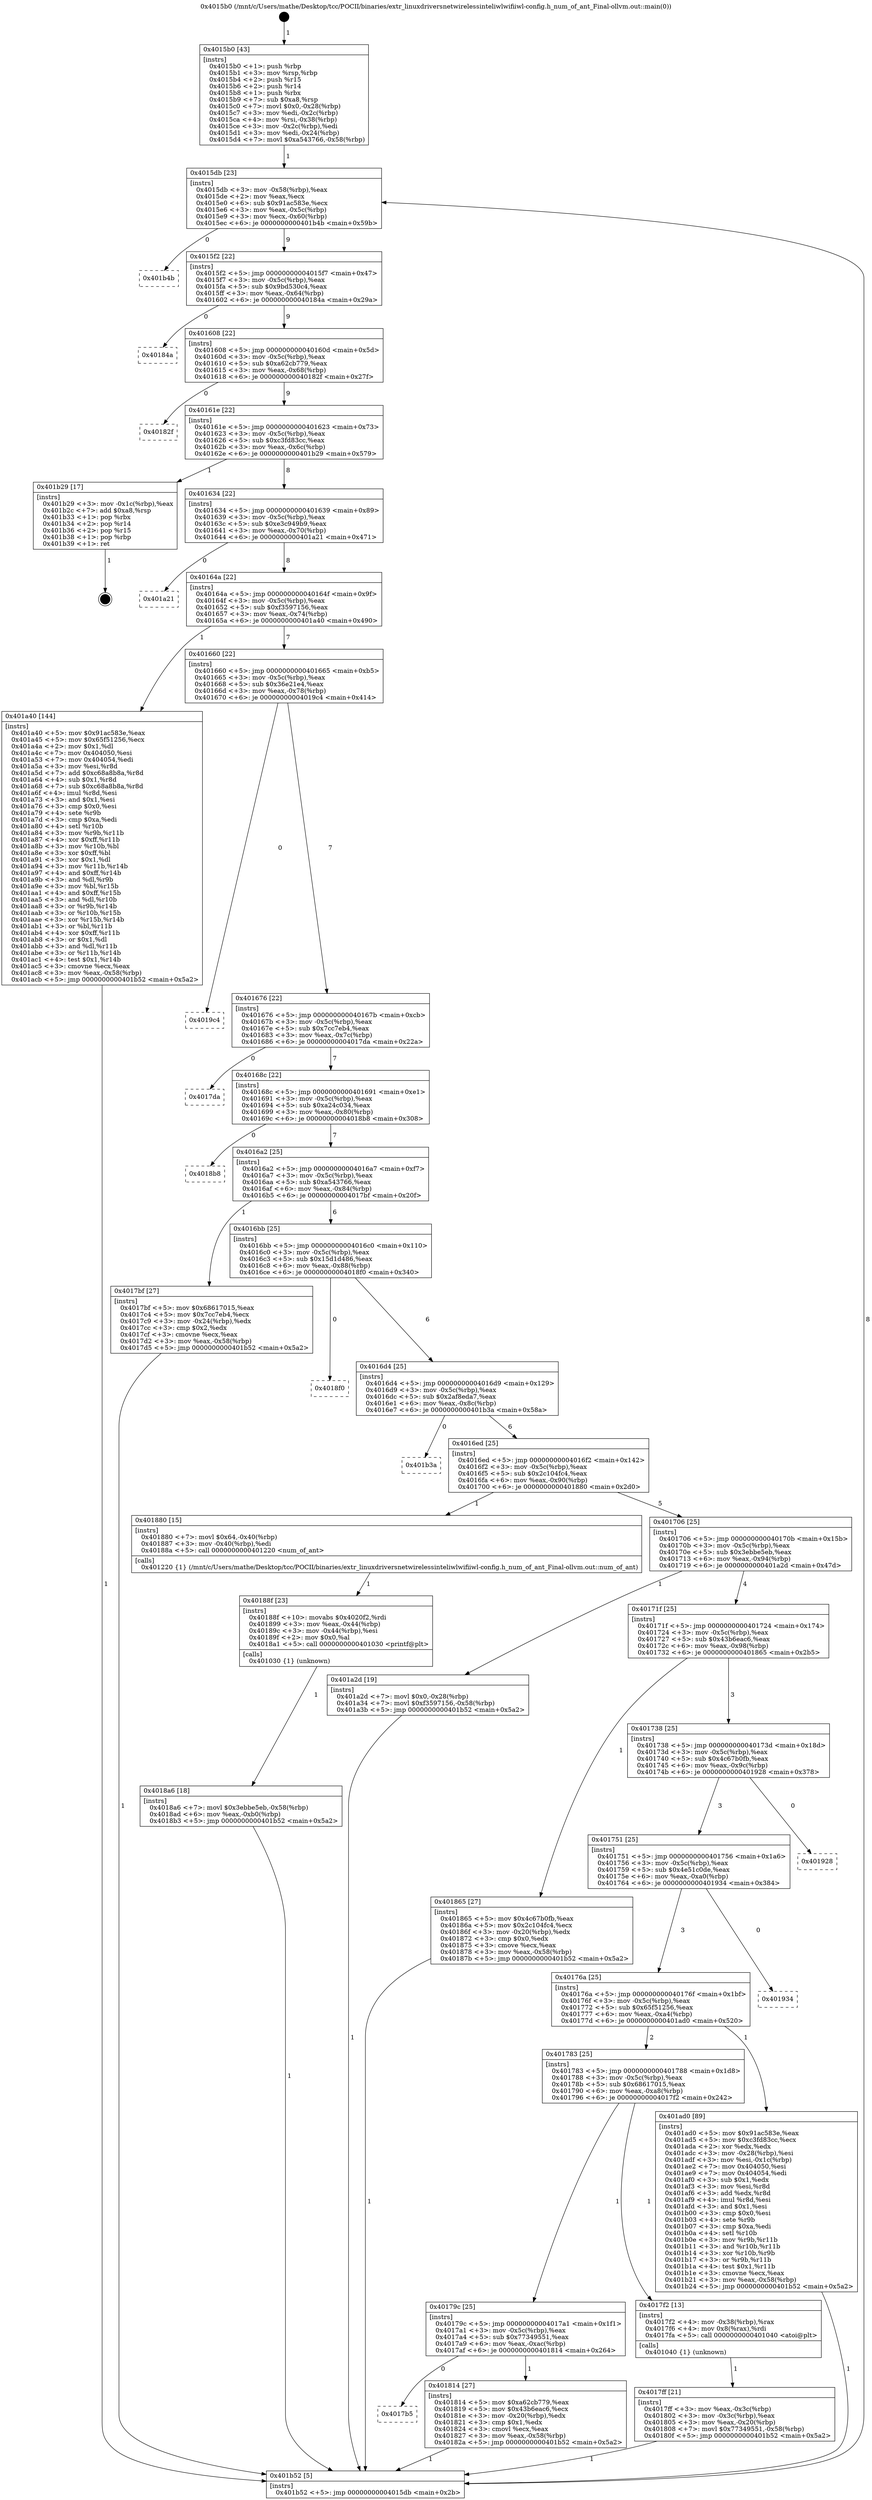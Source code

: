 digraph "0x4015b0" {
  label = "0x4015b0 (/mnt/c/Users/mathe/Desktop/tcc/POCII/binaries/extr_linuxdriversnetwirelessinteliwlwifiiwl-config.h_num_of_ant_Final-ollvm.out::main(0))"
  labelloc = "t"
  node[shape=record]

  Entry [label="",width=0.3,height=0.3,shape=circle,fillcolor=black,style=filled]
  "0x4015db" [label="{
     0x4015db [23]\l
     | [instrs]\l
     &nbsp;&nbsp;0x4015db \<+3\>: mov -0x58(%rbp),%eax\l
     &nbsp;&nbsp;0x4015de \<+2\>: mov %eax,%ecx\l
     &nbsp;&nbsp;0x4015e0 \<+6\>: sub $0x91ac583e,%ecx\l
     &nbsp;&nbsp;0x4015e6 \<+3\>: mov %eax,-0x5c(%rbp)\l
     &nbsp;&nbsp;0x4015e9 \<+3\>: mov %ecx,-0x60(%rbp)\l
     &nbsp;&nbsp;0x4015ec \<+6\>: je 0000000000401b4b \<main+0x59b\>\l
  }"]
  "0x401b4b" [label="{
     0x401b4b\l
  }", style=dashed]
  "0x4015f2" [label="{
     0x4015f2 [22]\l
     | [instrs]\l
     &nbsp;&nbsp;0x4015f2 \<+5\>: jmp 00000000004015f7 \<main+0x47\>\l
     &nbsp;&nbsp;0x4015f7 \<+3\>: mov -0x5c(%rbp),%eax\l
     &nbsp;&nbsp;0x4015fa \<+5\>: sub $0x9bd530c4,%eax\l
     &nbsp;&nbsp;0x4015ff \<+3\>: mov %eax,-0x64(%rbp)\l
     &nbsp;&nbsp;0x401602 \<+6\>: je 000000000040184a \<main+0x29a\>\l
  }"]
  Exit [label="",width=0.3,height=0.3,shape=circle,fillcolor=black,style=filled,peripheries=2]
  "0x40184a" [label="{
     0x40184a\l
  }", style=dashed]
  "0x401608" [label="{
     0x401608 [22]\l
     | [instrs]\l
     &nbsp;&nbsp;0x401608 \<+5\>: jmp 000000000040160d \<main+0x5d\>\l
     &nbsp;&nbsp;0x40160d \<+3\>: mov -0x5c(%rbp),%eax\l
     &nbsp;&nbsp;0x401610 \<+5\>: sub $0xa62cb779,%eax\l
     &nbsp;&nbsp;0x401615 \<+3\>: mov %eax,-0x68(%rbp)\l
     &nbsp;&nbsp;0x401618 \<+6\>: je 000000000040182f \<main+0x27f\>\l
  }"]
  "0x4018a6" [label="{
     0x4018a6 [18]\l
     | [instrs]\l
     &nbsp;&nbsp;0x4018a6 \<+7\>: movl $0x3ebbe5eb,-0x58(%rbp)\l
     &nbsp;&nbsp;0x4018ad \<+6\>: mov %eax,-0xb0(%rbp)\l
     &nbsp;&nbsp;0x4018b3 \<+5\>: jmp 0000000000401b52 \<main+0x5a2\>\l
  }"]
  "0x40182f" [label="{
     0x40182f\l
  }", style=dashed]
  "0x40161e" [label="{
     0x40161e [22]\l
     | [instrs]\l
     &nbsp;&nbsp;0x40161e \<+5\>: jmp 0000000000401623 \<main+0x73\>\l
     &nbsp;&nbsp;0x401623 \<+3\>: mov -0x5c(%rbp),%eax\l
     &nbsp;&nbsp;0x401626 \<+5\>: sub $0xc3fd83cc,%eax\l
     &nbsp;&nbsp;0x40162b \<+3\>: mov %eax,-0x6c(%rbp)\l
     &nbsp;&nbsp;0x40162e \<+6\>: je 0000000000401b29 \<main+0x579\>\l
  }"]
  "0x40188f" [label="{
     0x40188f [23]\l
     | [instrs]\l
     &nbsp;&nbsp;0x40188f \<+10\>: movabs $0x4020f2,%rdi\l
     &nbsp;&nbsp;0x401899 \<+3\>: mov %eax,-0x44(%rbp)\l
     &nbsp;&nbsp;0x40189c \<+3\>: mov -0x44(%rbp),%esi\l
     &nbsp;&nbsp;0x40189f \<+2\>: mov $0x0,%al\l
     &nbsp;&nbsp;0x4018a1 \<+5\>: call 0000000000401030 \<printf@plt\>\l
     | [calls]\l
     &nbsp;&nbsp;0x401030 \{1\} (unknown)\l
  }"]
  "0x401b29" [label="{
     0x401b29 [17]\l
     | [instrs]\l
     &nbsp;&nbsp;0x401b29 \<+3\>: mov -0x1c(%rbp),%eax\l
     &nbsp;&nbsp;0x401b2c \<+7\>: add $0xa8,%rsp\l
     &nbsp;&nbsp;0x401b33 \<+1\>: pop %rbx\l
     &nbsp;&nbsp;0x401b34 \<+2\>: pop %r14\l
     &nbsp;&nbsp;0x401b36 \<+2\>: pop %r15\l
     &nbsp;&nbsp;0x401b38 \<+1\>: pop %rbp\l
     &nbsp;&nbsp;0x401b39 \<+1\>: ret\l
  }"]
  "0x401634" [label="{
     0x401634 [22]\l
     | [instrs]\l
     &nbsp;&nbsp;0x401634 \<+5\>: jmp 0000000000401639 \<main+0x89\>\l
     &nbsp;&nbsp;0x401639 \<+3\>: mov -0x5c(%rbp),%eax\l
     &nbsp;&nbsp;0x40163c \<+5\>: sub $0xe3c949b9,%eax\l
     &nbsp;&nbsp;0x401641 \<+3\>: mov %eax,-0x70(%rbp)\l
     &nbsp;&nbsp;0x401644 \<+6\>: je 0000000000401a21 \<main+0x471\>\l
  }"]
  "0x4017b5" [label="{
     0x4017b5\l
  }", style=dashed]
  "0x401a21" [label="{
     0x401a21\l
  }", style=dashed]
  "0x40164a" [label="{
     0x40164a [22]\l
     | [instrs]\l
     &nbsp;&nbsp;0x40164a \<+5\>: jmp 000000000040164f \<main+0x9f\>\l
     &nbsp;&nbsp;0x40164f \<+3\>: mov -0x5c(%rbp),%eax\l
     &nbsp;&nbsp;0x401652 \<+5\>: sub $0xf3597156,%eax\l
     &nbsp;&nbsp;0x401657 \<+3\>: mov %eax,-0x74(%rbp)\l
     &nbsp;&nbsp;0x40165a \<+6\>: je 0000000000401a40 \<main+0x490\>\l
  }"]
  "0x401814" [label="{
     0x401814 [27]\l
     | [instrs]\l
     &nbsp;&nbsp;0x401814 \<+5\>: mov $0xa62cb779,%eax\l
     &nbsp;&nbsp;0x401819 \<+5\>: mov $0x43b6eac6,%ecx\l
     &nbsp;&nbsp;0x40181e \<+3\>: mov -0x20(%rbp),%edx\l
     &nbsp;&nbsp;0x401821 \<+3\>: cmp $0x1,%edx\l
     &nbsp;&nbsp;0x401824 \<+3\>: cmovl %ecx,%eax\l
     &nbsp;&nbsp;0x401827 \<+3\>: mov %eax,-0x58(%rbp)\l
     &nbsp;&nbsp;0x40182a \<+5\>: jmp 0000000000401b52 \<main+0x5a2\>\l
  }"]
  "0x401a40" [label="{
     0x401a40 [144]\l
     | [instrs]\l
     &nbsp;&nbsp;0x401a40 \<+5\>: mov $0x91ac583e,%eax\l
     &nbsp;&nbsp;0x401a45 \<+5\>: mov $0x65f51256,%ecx\l
     &nbsp;&nbsp;0x401a4a \<+2\>: mov $0x1,%dl\l
     &nbsp;&nbsp;0x401a4c \<+7\>: mov 0x404050,%esi\l
     &nbsp;&nbsp;0x401a53 \<+7\>: mov 0x404054,%edi\l
     &nbsp;&nbsp;0x401a5a \<+3\>: mov %esi,%r8d\l
     &nbsp;&nbsp;0x401a5d \<+7\>: add $0xc68a8b8a,%r8d\l
     &nbsp;&nbsp;0x401a64 \<+4\>: sub $0x1,%r8d\l
     &nbsp;&nbsp;0x401a68 \<+7\>: sub $0xc68a8b8a,%r8d\l
     &nbsp;&nbsp;0x401a6f \<+4\>: imul %r8d,%esi\l
     &nbsp;&nbsp;0x401a73 \<+3\>: and $0x1,%esi\l
     &nbsp;&nbsp;0x401a76 \<+3\>: cmp $0x0,%esi\l
     &nbsp;&nbsp;0x401a79 \<+4\>: sete %r9b\l
     &nbsp;&nbsp;0x401a7d \<+3\>: cmp $0xa,%edi\l
     &nbsp;&nbsp;0x401a80 \<+4\>: setl %r10b\l
     &nbsp;&nbsp;0x401a84 \<+3\>: mov %r9b,%r11b\l
     &nbsp;&nbsp;0x401a87 \<+4\>: xor $0xff,%r11b\l
     &nbsp;&nbsp;0x401a8b \<+3\>: mov %r10b,%bl\l
     &nbsp;&nbsp;0x401a8e \<+3\>: xor $0xff,%bl\l
     &nbsp;&nbsp;0x401a91 \<+3\>: xor $0x1,%dl\l
     &nbsp;&nbsp;0x401a94 \<+3\>: mov %r11b,%r14b\l
     &nbsp;&nbsp;0x401a97 \<+4\>: and $0xff,%r14b\l
     &nbsp;&nbsp;0x401a9b \<+3\>: and %dl,%r9b\l
     &nbsp;&nbsp;0x401a9e \<+3\>: mov %bl,%r15b\l
     &nbsp;&nbsp;0x401aa1 \<+4\>: and $0xff,%r15b\l
     &nbsp;&nbsp;0x401aa5 \<+3\>: and %dl,%r10b\l
     &nbsp;&nbsp;0x401aa8 \<+3\>: or %r9b,%r14b\l
     &nbsp;&nbsp;0x401aab \<+3\>: or %r10b,%r15b\l
     &nbsp;&nbsp;0x401aae \<+3\>: xor %r15b,%r14b\l
     &nbsp;&nbsp;0x401ab1 \<+3\>: or %bl,%r11b\l
     &nbsp;&nbsp;0x401ab4 \<+4\>: xor $0xff,%r11b\l
     &nbsp;&nbsp;0x401ab8 \<+3\>: or $0x1,%dl\l
     &nbsp;&nbsp;0x401abb \<+3\>: and %dl,%r11b\l
     &nbsp;&nbsp;0x401abe \<+3\>: or %r11b,%r14b\l
     &nbsp;&nbsp;0x401ac1 \<+4\>: test $0x1,%r14b\l
     &nbsp;&nbsp;0x401ac5 \<+3\>: cmovne %ecx,%eax\l
     &nbsp;&nbsp;0x401ac8 \<+3\>: mov %eax,-0x58(%rbp)\l
     &nbsp;&nbsp;0x401acb \<+5\>: jmp 0000000000401b52 \<main+0x5a2\>\l
  }"]
  "0x401660" [label="{
     0x401660 [22]\l
     | [instrs]\l
     &nbsp;&nbsp;0x401660 \<+5\>: jmp 0000000000401665 \<main+0xb5\>\l
     &nbsp;&nbsp;0x401665 \<+3\>: mov -0x5c(%rbp),%eax\l
     &nbsp;&nbsp;0x401668 \<+5\>: sub $0x36e21e4,%eax\l
     &nbsp;&nbsp;0x40166d \<+3\>: mov %eax,-0x78(%rbp)\l
     &nbsp;&nbsp;0x401670 \<+6\>: je 00000000004019c4 \<main+0x414\>\l
  }"]
  "0x4017ff" [label="{
     0x4017ff [21]\l
     | [instrs]\l
     &nbsp;&nbsp;0x4017ff \<+3\>: mov %eax,-0x3c(%rbp)\l
     &nbsp;&nbsp;0x401802 \<+3\>: mov -0x3c(%rbp),%eax\l
     &nbsp;&nbsp;0x401805 \<+3\>: mov %eax,-0x20(%rbp)\l
     &nbsp;&nbsp;0x401808 \<+7\>: movl $0x77349551,-0x58(%rbp)\l
     &nbsp;&nbsp;0x40180f \<+5\>: jmp 0000000000401b52 \<main+0x5a2\>\l
  }"]
  "0x4019c4" [label="{
     0x4019c4\l
  }", style=dashed]
  "0x401676" [label="{
     0x401676 [22]\l
     | [instrs]\l
     &nbsp;&nbsp;0x401676 \<+5\>: jmp 000000000040167b \<main+0xcb\>\l
     &nbsp;&nbsp;0x40167b \<+3\>: mov -0x5c(%rbp),%eax\l
     &nbsp;&nbsp;0x40167e \<+5\>: sub $0x7cc7eb4,%eax\l
     &nbsp;&nbsp;0x401683 \<+3\>: mov %eax,-0x7c(%rbp)\l
     &nbsp;&nbsp;0x401686 \<+6\>: je 00000000004017da \<main+0x22a\>\l
  }"]
  "0x40179c" [label="{
     0x40179c [25]\l
     | [instrs]\l
     &nbsp;&nbsp;0x40179c \<+5\>: jmp 00000000004017a1 \<main+0x1f1\>\l
     &nbsp;&nbsp;0x4017a1 \<+3\>: mov -0x5c(%rbp),%eax\l
     &nbsp;&nbsp;0x4017a4 \<+5\>: sub $0x77349551,%eax\l
     &nbsp;&nbsp;0x4017a9 \<+6\>: mov %eax,-0xac(%rbp)\l
     &nbsp;&nbsp;0x4017af \<+6\>: je 0000000000401814 \<main+0x264\>\l
  }"]
  "0x4017da" [label="{
     0x4017da\l
  }", style=dashed]
  "0x40168c" [label="{
     0x40168c [22]\l
     | [instrs]\l
     &nbsp;&nbsp;0x40168c \<+5\>: jmp 0000000000401691 \<main+0xe1\>\l
     &nbsp;&nbsp;0x401691 \<+3\>: mov -0x5c(%rbp),%eax\l
     &nbsp;&nbsp;0x401694 \<+5\>: sub $0xa24c034,%eax\l
     &nbsp;&nbsp;0x401699 \<+3\>: mov %eax,-0x80(%rbp)\l
     &nbsp;&nbsp;0x40169c \<+6\>: je 00000000004018b8 \<main+0x308\>\l
  }"]
  "0x4017f2" [label="{
     0x4017f2 [13]\l
     | [instrs]\l
     &nbsp;&nbsp;0x4017f2 \<+4\>: mov -0x38(%rbp),%rax\l
     &nbsp;&nbsp;0x4017f6 \<+4\>: mov 0x8(%rax),%rdi\l
     &nbsp;&nbsp;0x4017fa \<+5\>: call 0000000000401040 \<atoi@plt\>\l
     | [calls]\l
     &nbsp;&nbsp;0x401040 \{1\} (unknown)\l
  }"]
  "0x4018b8" [label="{
     0x4018b8\l
  }", style=dashed]
  "0x4016a2" [label="{
     0x4016a2 [25]\l
     | [instrs]\l
     &nbsp;&nbsp;0x4016a2 \<+5\>: jmp 00000000004016a7 \<main+0xf7\>\l
     &nbsp;&nbsp;0x4016a7 \<+3\>: mov -0x5c(%rbp),%eax\l
     &nbsp;&nbsp;0x4016aa \<+5\>: sub $0xa543766,%eax\l
     &nbsp;&nbsp;0x4016af \<+6\>: mov %eax,-0x84(%rbp)\l
     &nbsp;&nbsp;0x4016b5 \<+6\>: je 00000000004017bf \<main+0x20f\>\l
  }"]
  "0x401783" [label="{
     0x401783 [25]\l
     | [instrs]\l
     &nbsp;&nbsp;0x401783 \<+5\>: jmp 0000000000401788 \<main+0x1d8\>\l
     &nbsp;&nbsp;0x401788 \<+3\>: mov -0x5c(%rbp),%eax\l
     &nbsp;&nbsp;0x40178b \<+5\>: sub $0x68617015,%eax\l
     &nbsp;&nbsp;0x401790 \<+6\>: mov %eax,-0xa8(%rbp)\l
     &nbsp;&nbsp;0x401796 \<+6\>: je 00000000004017f2 \<main+0x242\>\l
  }"]
  "0x4017bf" [label="{
     0x4017bf [27]\l
     | [instrs]\l
     &nbsp;&nbsp;0x4017bf \<+5\>: mov $0x68617015,%eax\l
     &nbsp;&nbsp;0x4017c4 \<+5\>: mov $0x7cc7eb4,%ecx\l
     &nbsp;&nbsp;0x4017c9 \<+3\>: mov -0x24(%rbp),%edx\l
     &nbsp;&nbsp;0x4017cc \<+3\>: cmp $0x2,%edx\l
     &nbsp;&nbsp;0x4017cf \<+3\>: cmovne %ecx,%eax\l
     &nbsp;&nbsp;0x4017d2 \<+3\>: mov %eax,-0x58(%rbp)\l
     &nbsp;&nbsp;0x4017d5 \<+5\>: jmp 0000000000401b52 \<main+0x5a2\>\l
  }"]
  "0x4016bb" [label="{
     0x4016bb [25]\l
     | [instrs]\l
     &nbsp;&nbsp;0x4016bb \<+5\>: jmp 00000000004016c0 \<main+0x110\>\l
     &nbsp;&nbsp;0x4016c0 \<+3\>: mov -0x5c(%rbp),%eax\l
     &nbsp;&nbsp;0x4016c3 \<+5\>: sub $0x15d1d486,%eax\l
     &nbsp;&nbsp;0x4016c8 \<+6\>: mov %eax,-0x88(%rbp)\l
     &nbsp;&nbsp;0x4016ce \<+6\>: je 00000000004018f0 \<main+0x340\>\l
  }"]
  "0x401b52" [label="{
     0x401b52 [5]\l
     | [instrs]\l
     &nbsp;&nbsp;0x401b52 \<+5\>: jmp 00000000004015db \<main+0x2b\>\l
  }"]
  "0x4015b0" [label="{
     0x4015b0 [43]\l
     | [instrs]\l
     &nbsp;&nbsp;0x4015b0 \<+1\>: push %rbp\l
     &nbsp;&nbsp;0x4015b1 \<+3\>: mov %rsp,%rbp\l
     &nbsp;&nbsp;0x4015b4 \<+2\>: push %r15\l
     &nbsp;&nbsp;0x4015b6 \<+2\>: push %r14\l
     &nbsp;&nbsp;0x4015b8 \<+1\>: push %rbx\l
     &nbsp;&nbsp;0x4015b9 \<+7\>: sub $0xa8,%rsp\l
     &nbsp;&nbsp;0x4015c0 \<+7\>: movl $0x0,-0x28(%rbp)\l
     &nbsp;&nbsp;0x4015c7 \<+3\>: mov %edi,-0x2c(%rbp)\l
     &nbsp;&nbsp;0x4015ca \<+4\>: mov %rsi,-0x38(%rbp)\l
     &nbsp;&nbsp;0x4015ce \<+3\>: mov -0x2c(%rbp),%edi\l
     &nbsp;&nbsp;0x4015d1 \<+3\>: mov %edi,-0x24(%rbp)\l
     &nbsp;&nbsp;0x4015d4 \<+7\>: movl $0xa543766,-0x58(%rbp)\l
  }"]
  "0x401ad0" [label="{
     0x401ad0 [89]\l
     | [instrs]\l
     &nbsp;&nbsp;0x401ad0 \<+5\>: mov $0x91ac583e,%eax\l
     &nbsp;&nbsp;0x401ad5 \<+5\>: mov $0xc3fd83cc,%ecx\l
     &nbsp;&nbsp;0x401ada \<+2\>: xor %edx,%edx\l
     &nbsp;&nbsp;0x401adc \<+3\>: mov -0x28(%rbp),%esi\l
     &nbsp;&nbsp;0x401adf \<+3\>: mov %esi,-0x1c(%rbp)\l
     &nbsp;&nbsp;0x401ae2 \<+7\>: mov 0x404050,%esi\l
     &nbsp;&nbsp;0x401ae9 \<+7\>: mov 0x404054,%edi\l
     &nbsp;&nbsp;0x401af0 \<+3\>: sub $0x1,%edx\l
     &nbsp;&nbsp;0x401af3 \<+3\>: mov %esi,%r8d\l
     &nbsp;&nbsp;0x401af6 \<+3\>: add %edx,%r8d\l
     &nbsp;&nbsp;0x401af9 \<+4\>: imul %r8d,%esi\l
     &nbsp;&nbsp;0x401afd \<+3\>: and $0x1,%esi\l
     &nbsp;&nbsp;0x401b00 \<+3\>: cmp $0x0,%esi\l
     &nbsp;&nbsp;0x401b03 \<+4\>: sete %r9b\l
     &nbsp;&nbsp;0x401b07 \<+3\>: cmp $0xa,%edi\l
     &nbsp;&nbsp;0x401b0a \<+4\>: setl %r10b\l
     &nbsp;&nbsp;0x401b0e \<+3\>: mov %r9b,%r11b\l
     &nbsp;&nbsp;0x401b11 \<+3\>: and %r10b,%r11b\l
     &nbsp;&nbsp;0x401b14 \<+3\>: xor %r10b,%r9b\l
     &nbsp;&nbsp;0x401b17 \<+3\>: or %r9b,%r11b\l
     &nbsp;&nbsp;0x401b1a \<+4\>: test $0x1,%r11b\l
     &nbsp;&nbsp;0x401b1e \<+3\>: cmovne %ecx,%eax\l
     &nbsp;&nbsp;0x401b21 \<+3\>: mov %eax,-0x58(%rbp)\l
     &nbsp;&nbsp;0x401b24 \<+5\>: jmp 0000000000401b52 \<main+0x5a2\>\l
  }"]
  "0x4018f0" [label="{
     0x4018f0\l
  }", style=dashed]
  "0x4016d4" [label="{
     0x4016d4 [25]\l
     | [instrs]\l
     &nbsp;&nbsp;0x4016d4 \<+5\>: jmp 00000000004016d9 \<main+0x129\>\l
     &nbsp;&nbsp;0x4016d9 \<+3\>: mov -0x5c(%rbp),%eax\l
     &nbsp;&nbsp;0x4016dc \<+5\>: sub $0x2af8eda7,%eax\l
     &nbsp;&nbsp;0x4016e1 \<+6\>: mov %eax,-0x8c(%rbp)\l
     &nbsp;&nbsp;0x4016e7 \<+6\>: je 0000000000401b3a \<main+0x58a\>\l
  }"]
  "0x40176a" [label="{
     0x40176a [25]\l
     | [instrs]\l
     &nbsp;&nbsp;0x40176a \<+5\>: jmp 000000000040176f \<main+0x1bf\>\l
     &nbsp;&nbsp;0x40176f \<+3\>: mov -0x5c(%rbp),%eax\l
     &nbsp;&nbsp;0x401772 \<+5\>: sub $0x65f51256,%eax\l
     &nbsp;&nbsp;0x401777 \<+6\>: mov %eax,-0xa4(%rbp)\l
     &nbsp;&nbsp;0x40177d \<+6\>: je 0000000000401ad0 \<main+0x520\>\l
  }"]
  "0x401b3a" [label="{
     0x401b3a\l
  }", style=dashed]
  "0x4016ed" [label="{
     0x4016ed [25]\l
     | [instrs]\l
     &nbsp;&nbsp;0x4016ed \<+5\>: jmp 00000000004016f2 \<main+0x142\>\l
     &nbsp;&nbsp;0x4016f2 \<+3\>: mov -0x5c(%rbp),%eax\l
     &nbsp;&nbsp;0x4016f5 \<+5\>: sub $0x2c104fc4,%eax\l
     &nbsp;&nbsp;0x4016fa \<+6\>: mov %eax,-0x90(%rbp)\l
     &nbsp;&nbsp;0x401700 \<+6\>: je 0000000000401880 \<main+0x2d0\>\l
  }"]
  "0x401934" [label="{
     0x401934\l
  }", style=dashed]
  "0x401880" [label="{
     0x401880 [15]\l
     | [instrs]\l
     &nbsp;&nbsp;0x401880 \<+7\>: movl $0x64,-0x40(%rbp)\l
     &nbsp;&nbsp;0x401887 \<+3\>: mov -0x40(%rbp),%edi\l
     &nbsp;&nbsp;0x40188a \<+5\>: call 0000000000401220 \<num_of_ant\>\l
     | [calls]\l
     &nbsp;&nbsp;0x401220 \{1\} (/mnt/c/Users/mathe/Desktop/tcc/POCII/binaries/extr_linuxdriversnetwirelessinteliwlwifiiwl-config.h_num_of_ant_Final-ollvm.out::num_of_ant)\l
  }"]
  "0x401706" [label="{
     0x401706 [25]\l
     | [instrs]\l
     &nbsp;&nbsp;0x401706 \<+5\>: jmp 000000000040170b \<main+0x15b\>\l
     &nbsp;&nbsp;0x40170b \<+3\>: mov -0x5c(%rbp),%eax\l
     &nbsp;&nbsp;0x40170e \<+5\>: sub $0x3ebbe5eb,%eax\l
     &nbsp;&nbsp;0x401713 \<+6\>: mov %eax,-0x94(%rbp)\l
     &nbsp;&nbsp;0x401719 \<+6\>: je 0000000000401a2d \<main+0x47d\>\l
  }"]
  "0x401751" [label="{
     0x401751 [25]\l
     | [instrs]\l
     &nbsp;&nbsp;0x401751 \<+5\>: jmp 0000000000401756 \<main+0x1a6\>\l
     &nbsp;&nbsp;0x401756 \<+3\>: mov -0x5c(%rbp),%eax\l
     &nbsp;&nbsp;0x401759 \<+5\>: sub $0x4e51c0de,%eax\l
     &nbsp;&nbsp;0x40175e \<+6\>: mov %eax,-0xa0(%rbp)\l
     &nbsp;&nbsp;0x401764 \<+6\>: je 0000000000401934 \<main+0x384\>\l
  }"]
  "0x401a2d" [label="{
     0x401a2d [19]\l
     | [instrs]\l
     &nbsp;&nbsp;0x401a2d \<+7\>: movl $0x0,-0x28(%rbp)\l
     &nbsp;&nbsp;0x401a34 \<+7\>: movl $0xf3597156,-0x58(%rbp)\l
     &nbsp;&nbsp;0x401a3b \<+5\>: jmp 0000000000401b52 \<main+0x5a2\>\l
  }"]
  "0x40171f" [label="{
     0x40171f [25]\l
     | [instrs]\l
     &nbsp;&nbsp;0x40171f \<+5\>: jmp 0000000000401724 \<main+0x174\>\l
     &nbsp;&nbsp;0x401724 \<+3\>: mov -0x5c(%rbp),%eax\l
     &nbsp;&nbsp;0x401727 \<+5\>: sub $0x43b6eac6,%eax\l
     &nbsp;&nbsp;0x40172c \<+6\>: mov %eax,-0x98(%rbp)\l
     &nbsp;&nbsp;0x401732 \<+6\>: je 0000000000401865 \<main+0x2b5\>\l
  }"]
  "0x401928" [label="{
     0x401928\l
  }", style=dashed]
  "0x401865" [label="{
     0x401865 [27]\l
     | [instrs]\l
     &nbsp;&nbsp;0x401865 \<+5\>: mov $0x4c67b0fb,%eax\l
     &nbsp;&nbsp;0x40186a \<+5\>: mov $0x2c104fc4,%ecx\l
     &nbsp;&nbsp;0x40186f \<+3\>: mov -0x20(%rbp),%edx\l
     &nbsp;&nbsp;0x401872 \<+3\>: cmp $0x0,%edx\l
     &nbsp;&nbsp;0x401875 \<+3\>: cmove %ecx,%eax\l
     &nbsp;&nbsp;0x401878 \<+3\>: mov %eax,-0x58(%rbp)\l
     &nbsp;&nbsp;0x40187b \<+5\>: jmp 0000000000401b52 \<main+0x5a2\>\l
  }"]
  "0x401738" [label="{
     0x401738 [25]\l
     | [instrs]\l
     &nbsp;&nbsp;0x401738 \<+5\>: jmp 000000000040173d \<main+0x18d\>\l
     &nbsp;&nbsp;0x40173d \<+3\>: mov -0x5c(%rbp),%eax\l
     &nbsp;&nbsp;0x401740 \<+5\>: sub $0x4c67b0fb,%eax\l
     &nbsp;&nbsp;0x401745 \<+6\>: mov %eax,-0x9c(%rbp)\l
     &nbsp;&nbsp;0x40174b \<+6\>: je 0000000000401928 \<main+0x378\>\l
  }"]
  Entry -> "0x4015b0" [label=" 1"]
  "0x4015db" -> "0x401b4b" [label=" 0"]
  "0x4015db" -> "0x4015f2" [label=" 9"]
  "0x401b29" -> Exit [label=" 1"]
  "0x4015f2" -> "0x40184a" [label=" 0"]
  "0x4015f2" -> "0x401608" [label=" 9"]
  "0x401ad0" -> "0x401b52" [label=" 1"]
  "0x401608" -> "0x40182f" [label=" 0"]
  "0x401608" -> "0x40161e" [label=" 9"]
  "0x401a40" -> "0x401b52" [label=" 1"]
  "0x40161e" -> "0x401b29" [label=" 1"]
  "0x40161e" -> "0x401634" [label=" 8"]
  "0x401a2d" -> "0x401b52" [label=" 1"]
  "0x401634" -> "0x401a21" [label=" 0"]
  "0x401634" -> "0x40164a" [label=" 8"]
  "0x4018a6" -> "0x401b52" [label=" 1"]
  "0x40164a" -> "0x401a40" [label=" 1"]
  "0x40164a" -> "0x401660" [label=" 7"]
  "0x40188f" -> "0x4018a6" [label=" 1"]
  "0x401660" -> "0x4019c4" [label=" 0"]
  "0x401660" -> "0x401676" [label=" 7"]
  "0x401865" -> "0x401b52" [label=" 1"]
  "0x401676" -> "0x4017da" [label=" 0"]
  "0x401676" -> "0x40168c" [label=" 7"]
  "0x401814" -> "0x401b52" [label=" 1"]
  "0x40168c" -> "0x4018b8" [label=" 0"]
  "0x40168c" -> "0x4016a2" [label=" 7"]
  "0x40179c" -> "0x4017b5" [label=" 0"]
  "0x4016a2" -> "0x4017bf" [label=" 1"]
  "0x4016a2" -> "0x4016bb" [label=" 6"]
  "0x4017bf" -> "0x401b52" [label=" 1"]
  "0x4015b0" -> "0x4015db" [label=" 1"]
  "0x401b52" -> "0x4015db" [label=" 8"]
  "0x401880" -> "0x40188f" [label=" 1"]
  "0x4016bb" -> "0x4018f0" [label=" 0"]
  "0x4016bb" -> "0x4016d4" [label=" 6"]
  "0x4017ff" -> "0x401b52" [label=" 1"]
  "0x4016d4" -> "0x401b3a" [label=" 0"]
  "0x4016d4" -> "0x4016ed" [label=" 6"]
  "0x401783" -> "0x40179c" [label=" 1"]
  "0x4016ed" -> "0x401880" [label=" 1"]
  "0x4016ed" -> "0x401706" [label=" 5"]
  "0x401783" -> "0x4017f2" [label=" 1"]
  "0x401706" -> "0x401a2d" [label=" 1"]
  "0x401706" -> "0x40171f" [label=" 4"]
  "0x40176a" -> "0x401783" [label=" 2"]
  "0x40171f" -> "0x401865" [label=" 1"]
  "0x40171f" -> "0x401738" [label=" 3"]
  "0x40176a" -> "0x401ad0" [label=" 1"]
  "0x401738" -> "0x401928" [label=" 0"]
  "0x401738" -> "0x401751" [label=" 3"]
  "0x40179c" -> "0x401814" [label=" 1"]
  "0x401751" -> "0x401934" [label=" 0"]
  "0x401751" -> "0x40176a" [label=" 3"]
  "0x4017f2" -> "0x4017ff" [label=" 1"]
}
